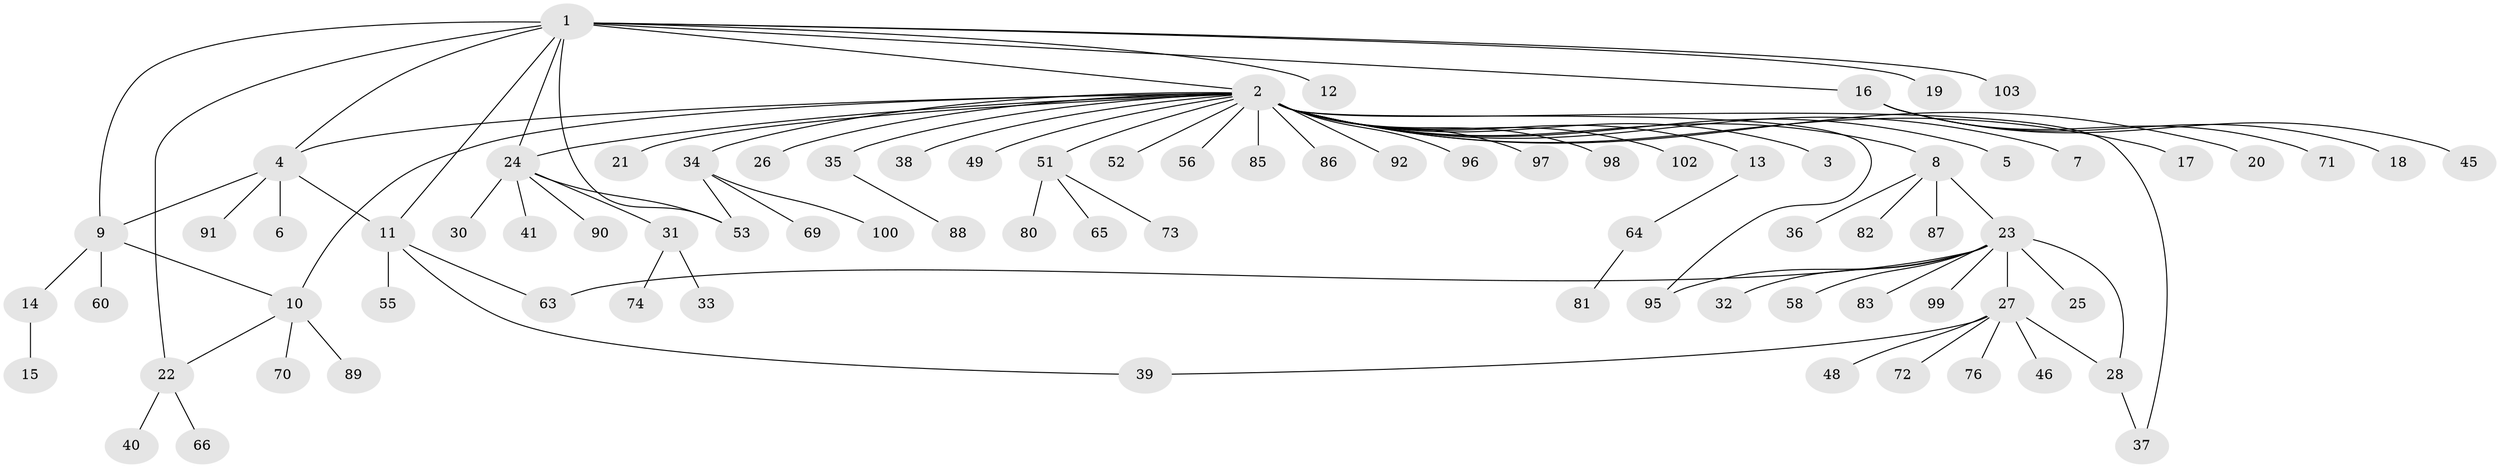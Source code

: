 // original degree distribution, {12: 0.009615384615384616, 31: 0.009615384615384616, 1: 0.6442307692307693, 6: 0.038461538461538464, 2: 0.16346153846153846, 4: 0.019230769230769232, 5: 0.038461538461538464, 10: 0.009615384615384616, 7: 0.009615384615384616, 8: 0.009615384615384616, 3: 0.04807692307692308}
// Generated by graph-tools (version 1.1) at 2025/11/02/27/25 16:11:10]
// undirected, 82 vertices, 94 edges
graph export_dot {
graph [start="1"]
  node [color=gray90,style=filled];
  1 [super="+79"];
  2 [super="+47"];
  3;
  4;
  5 [super="+67"];
  6;
  7;
  8 [super="+29"];
  9 [super="+101"];
  10 [super="+50"];
  11 [super="+62"];
  12;
  13 [super="+43"];
  14;
  15;
  16 [super="+42"];
  17 [super="+75"];
  18;
  19;
  20 [super="+84"];
  21;
  22 [super="+44"];
  23 [super="+57"];
  24 [super="+54"];
  25;
  26;
  27 [super="+68"];
  28;
  30;
  31;
  32 [super="+59"];
  33;
  34 [super="+61"];
  35;
  36;
  37;
  38;
  39;
  40;
  41;
  45;
  46;
  48;
  49;
  51 [super="+93"];
  52;
  53;
  55;
  56;
  58 [super="+77"];
  60;
  63 [super="+78"];
  64;
  65;
  66;
  69;
  70;
  71;
  72;
  73;
  74;
  76;
  80;
  81 [super="+104"];
  82;
  83 [super="+94"];
  85;
  86;
  87;
  88;
  89;
  90;
  91;
  92;
  95;
  96;
  97;
  98;
  99;
  100;
  102;
  103;
  1 -- 2;
  1 -- 4;
  1 -- 9;
  1 -- 12;
  1 -- 16;
  1 -- 19;
  1 -- 22;
  1 -- 24;
  1 -- 53;
  1 -- 103;
  1 -- 11;
  2 -- 3;
  2 -- 4;
  2 -- 5;
  2 -- 7;
  2 -- 8;
  2 -- 10 [weight=2];
  2 -- 13;
  2 -- 17;
  2 -- 20;
  2 -- 21;
  2 -- 24;
  2 -- 26;
  2 -- 34;
  2 -- 35;
  2 -- 37;
  2 -- 38;
  2 -- 49;
  2 -- 51;
  2 -- 52;
  2 -- 56;
  2 -- 85;
  2 -- 86;
  2 -- 92;
  2 -- 95;
  2 -- 96;
  2 -- 97;
  2 -- 98;
  2 -- 102;
  4 -- 6;
  4 -- 9;
  4 -- 11;
  4 -- 91;
  8 -- 23;
  8 -- 36;
  8 -- 82;
  8 -- 87;
  9 -- 14;
  9 -- 60;
  9 -- 10;
  10 -- 89;
  10 -- 22;
  10 -- 70;
  11 -- 39;
  11 -- 55;
  11 -- 63;
  13 -- 64;
  14 -- 15;
  16 -- 18;
  16 -- 45;
  16 -- 71;
  22 -- 40;
  22 -- 66;
  23 -- 25;
  23 -- 27;
  23 -- 32;
  23 -- 58;
  23 -- 63;
  23 -- 95;
  23 -- 99;
  23 -- 83;
  23 -- 28;
  24 -- 30;
  24 -- 31;
  24 -- 41;
  24 -- 90;
  24 -- 53;
  27 -- 28;
  27 -- 39;
  27 -- 46;
  27 -- 48;
  27 -- 72;
  27 -- 76;
  28 -- 37;
  31 -- 33;
  31 -- 74;
  34 -- 53;
  34 -- 69;
  34 -- 100;
  35 -- 88;
  51 -- 65;
  51 -- 73;
  51 -- 80;
  64 -- 81;
}
